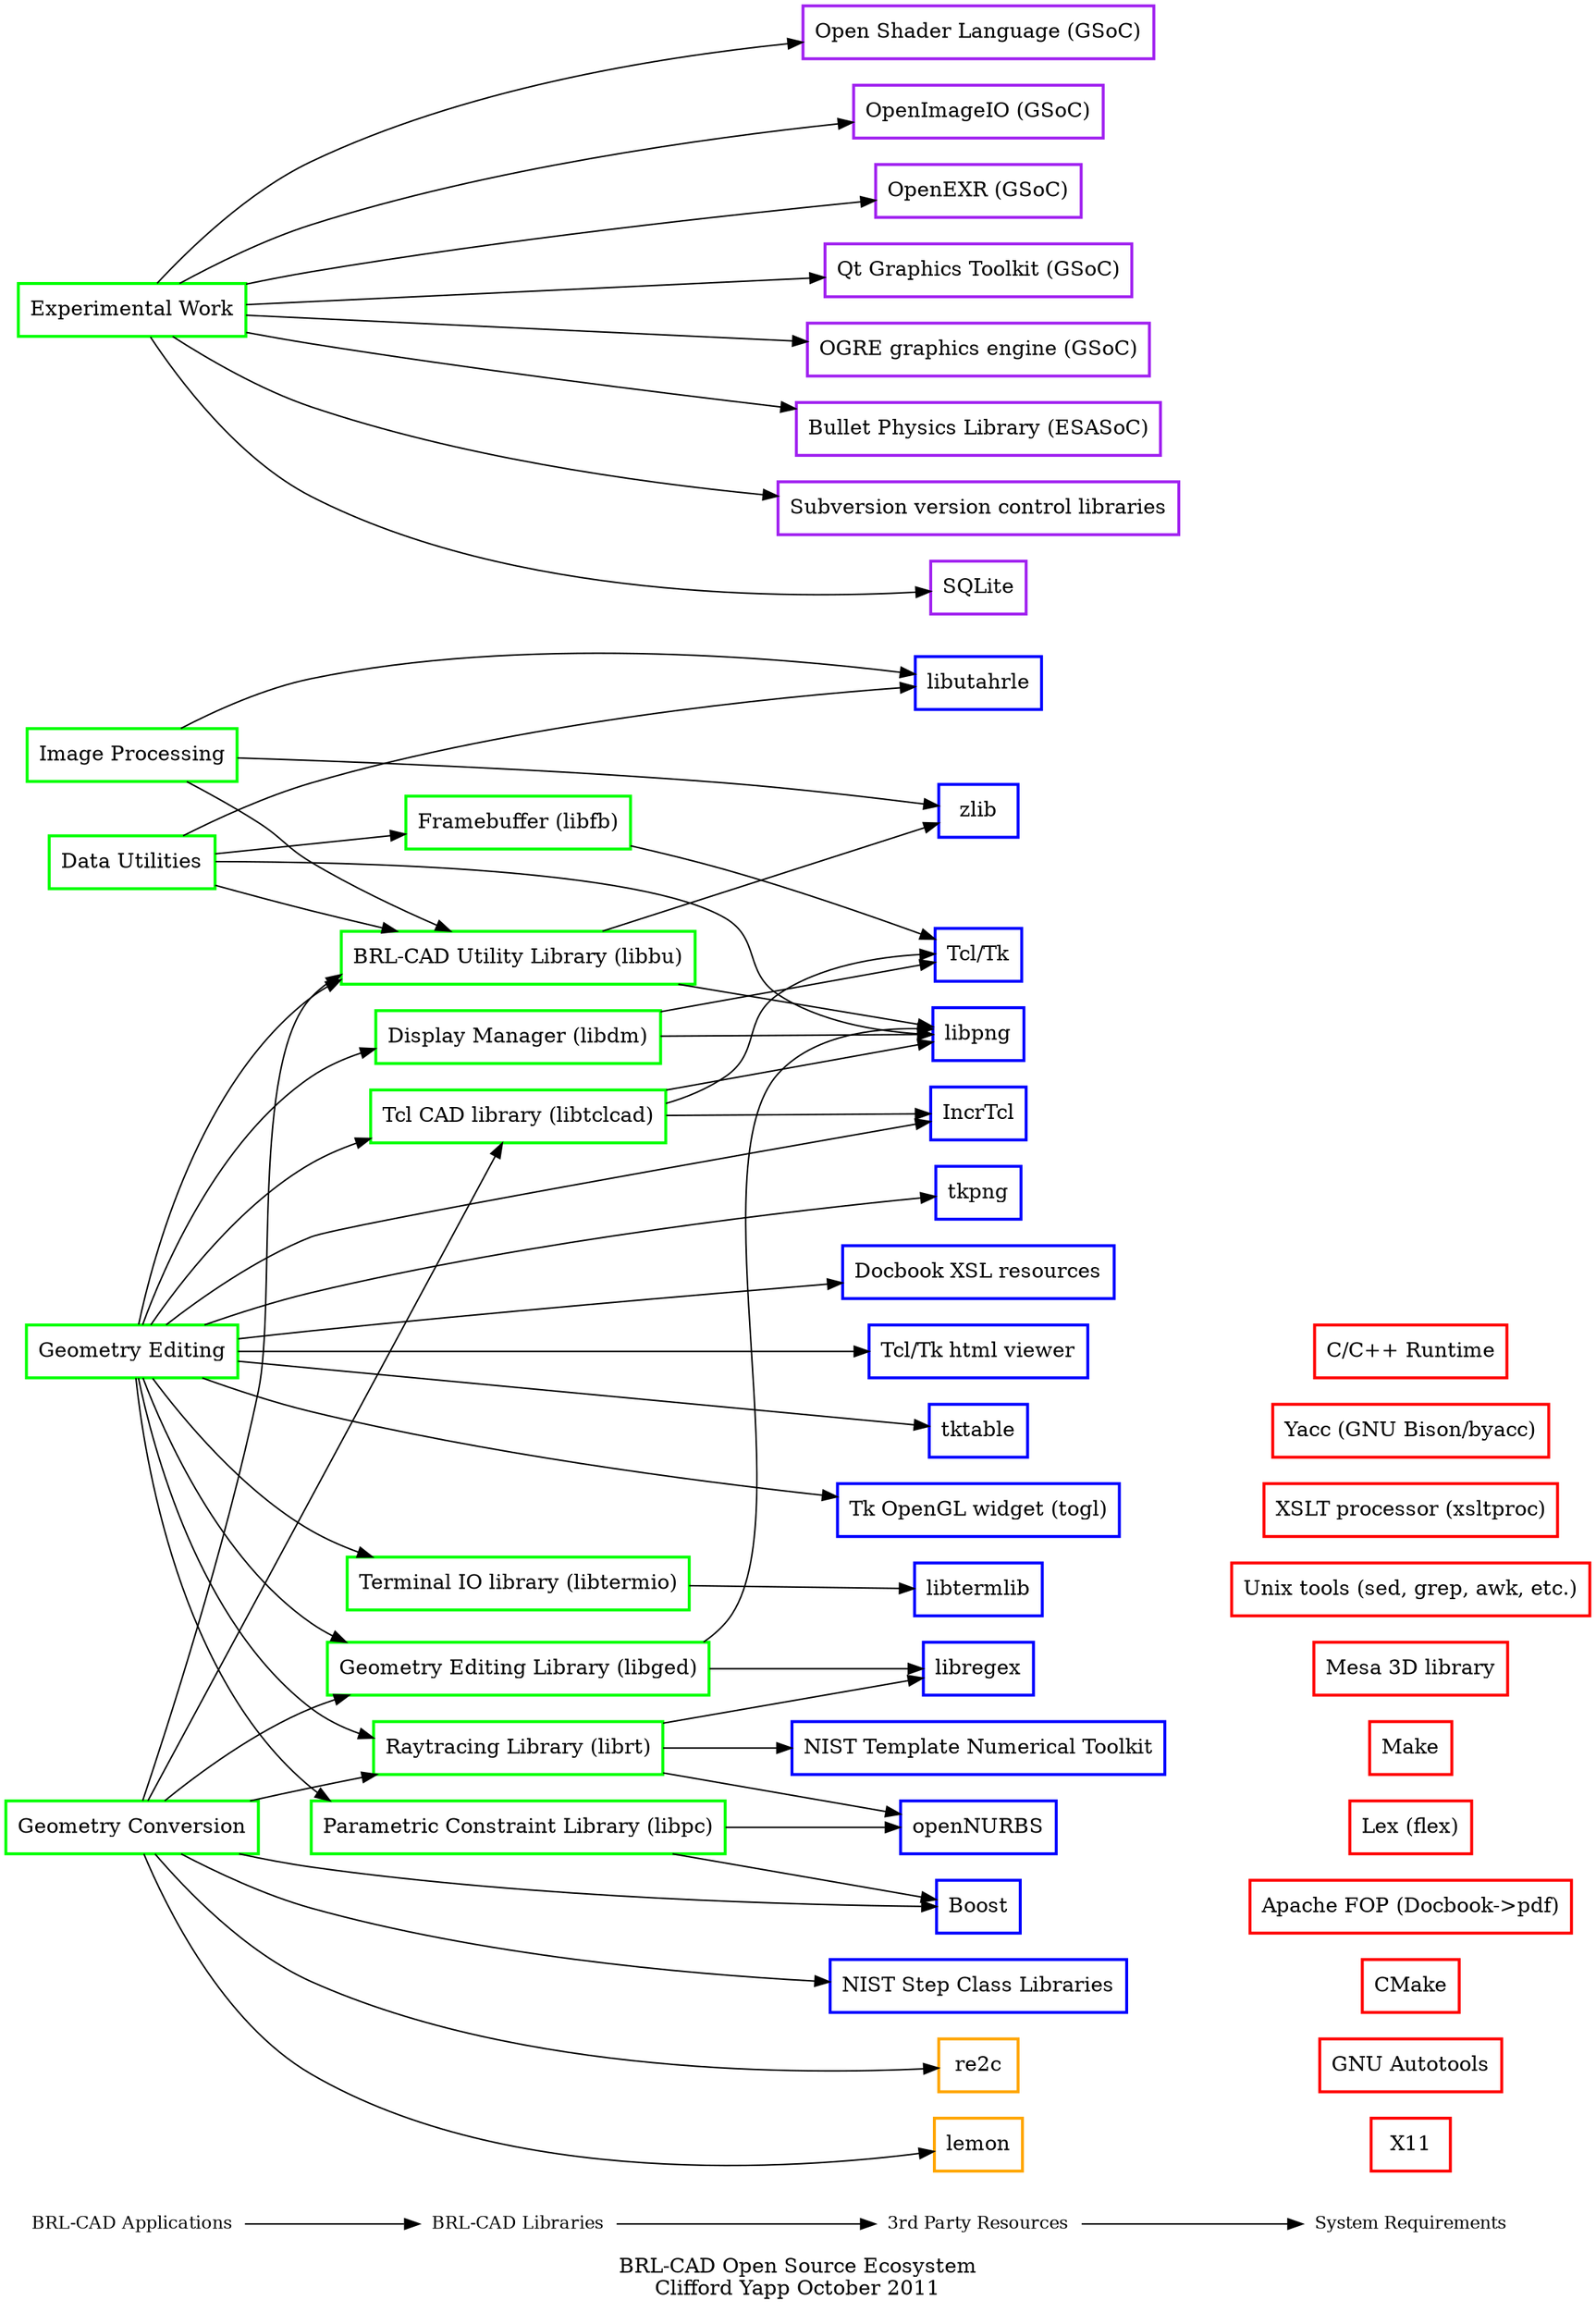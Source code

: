/*                   E C O S Y S T E M . D O T
 * BRL-CAD
 *
 * Copyright (c) 2011-2012 United States Government as represented by
 * the U.S. Army Research Laboratory.
 *
 * Redistribution and use in source (Graphviz format) and 'compiled'
 * forms (PDF, PostScript, HTML, RTF, etc), with or without
 * modification, are permitted provided that the following conditions
 * are met:
 *
 * 1. Redistributions of source code (Docbook format) must retain the
 * above copyright notice, this list of conditions and the following
 * disclaimer.
 *
 * 2. Redistributions in compiled form (transformed to other DTDs,
 * converted to PDF, PostScript, HTML, RTF, and other formats) must
 * reproduce the above copyright notice, this list of conditions and
 * the following disclaimer in the documentation and/or other
 * materials provided with the distribution.
 *
 * 3. The name of the author may not be used to endorse or promote
 * products derived from this documentation without specific prior
 * written permission.
 *
 * THIS DOCUMENTATION IS PROVIDED BY THE AUTHOR AS IS'' AND ANY
 * EXPRESS OR IMPLIED WARRANTIES, INCLUDING, BUT NOT LIMITED TO, THE
 * IMPLIED WARRANTIES OF MERCHANTABILITY AND FITNESS FOR A PARTICULAR
 * PURPOSE ARE DISCLAIMED. IN NO EVENT SHALL THE AUTHOR BE LIABLE FOR
 * ANY DIRECT, INDIRECT, INCIDENTAL, SPECIAL, EXEMPLARY, OR
 * CONSEQUENTIAL DAMAGES (INCLUDING, BUT NOT LIMITED TO, PROCUREMENT
 * OF SUBSTITUTE GOODS OR SERVICES; LOSS OF USE, DATA, OR PROFITS; OR
 * BUSINESS INTERRUPTION) HOWEVER CAUSED AND ON ANY THEORY OF
 * LIABILITY, WHETHER IN CONTRACT, STRICT LIABILITY, OR TORT
 * (INCLUDING NEGLIGENCE OR OTHERWISE) ARISING IN ANY WAY OUT OF THE
 * USE OF THIS DOCUMENTATION, EVEN IF ADVISED OF THE POSSIBILITY OF
 * SUCH DAMAGE.
 */

digraph BRLCADDeps{
	//overlap=scale
	rankdir=LR;	
	label="BRL-CAD Open Source Ecosystem\nClifford Yapp October 2011";

	{
	     node [shape=plaintext, fontsize=12];
	     "BRL-CAD Applications" -> "BRL-CAD Libraries" -> "3rd Party Resources" -> "System Requirements";
	};
	
	
	// Libraries

	tcltk [color = "blue", style = bold, shape = box, label = "Tcl/Tk"];
	tkhtml [color = "blue", style = bold, shape = box, label = "Tcl/Tk html viewer"];
	tkpng [color = "blue", style = bold, shape = box, label = "tkpng"];
	tktable [color = "blue", style = bold, shape = box, label = "tktable"];
	togl [color = "blue", style = bold, shape = box, label = "Tk OpenGL widget (togl)"];
	incrTcl [color = "blue", style = bold, shape = box, label = "IncrTcl"];
	

	boost [color = "blue", style = bold, shape = box, label = "Boost"];
	libpng [color = "blue", style = bold, shape = box, label = "libpng"];
	libregex [color = "blue", style = bold, shape = box, label = "libregex"];
	libtermlib [color = "blue", style = bold, shape = box, label = "libtermlib"];
	libutahrle [color = "blue", style = bold, shape = box, label = "libutahrle"];
	opennurbs [color = "blue", style = bold, shape = box, label = "openNURBS"];
	scl [color = "blue", style = bold, shape = box, label = "NIST Step Class Libraries"];
	tnt [color = "blue", style = bold, shape = box, label = "NIST Template Numerical Toolkit"];
	xsl [color = "blue", style = bold, shape = box, label = "Docbook XSL resources"];
	zlib [color = "blue", style = bold, shape = box, label = "zlib"];

	// Tools
	//re2clemon [color = "orange", style = bold, shape = box, label = "re2c + lemon"];
	re2c [color = "orange", style = bold, shape = box, label = "re2c"];
	lemon [color = "orange", style = bold, shape = box, label = "lemon"];
	//{ rank = same; "3rd Party Resources"; tcltk; tkhtml; tkpng; tktable; togl; incrTcl; boost; libpng; libregex; libtermlib; libutahrle; opennurbs; scl; tnt; xsl; zlib; re2clemon; }
	{ rank = same; "3rd Party Resources"; tcltk; tkhtml; tkpng; tktable; togl; incrTcl; boost; libpng; libregex; libtermlib; libutahrle; opennurbs; scl; tnt; xsl; zlib; re2c; lemon; }
	// GSoC
	osl [color = "purple", style = bold, shape = box, label = "Open Shader Language (GSoC)"];
	oiio [color = "purple", style = bold, shape = box, label = "OpenImageIO (GSoC)"];
	openexr [color = "purple", style = bold, shape = box, label = "OpenEXR (GSoC)"];
	qt [color = "purple", style = bold, shape = box, label = "Qt Graphics Toolkit (GSoC)"];
	ogre3d [color = "purple", style = bold, shape = box, label = "OGRE graphics engine (GSoC)"];
	bullet [color = "purple", style = bold, shape = box, label = "Bullet Physics Library (ESASoC)"];

	{ rank = same; "3rd Party Resources"; bullet; osl; oiio; openexr; qt; ogre3d; }

	// GeomCore only
	subversion [color = "purple", style = bold, shape = box, label = "Subversion version control libraries"];
	//apr [color = "purple", style = bold, shape = box, label = "Apache Portable Runtime"];
	//uuid [color = "purple", style = bold, shape = box, label = "Universally Unique Identifiers (OSSP uuid)"];
	sqlite [color = "purple", style = bold, shape = box, label = "SQLite"];
	
	{ rank = same; "3rd Party Resources"; subversion; sqlite; }
	
	// System (not bundled)
	X11 [color = "red", style = bold, shape = box, label = "X11"];
	autotools [color = "red", style = bold, shape = box, label = "GNU Autotools"];
	cmake [color = "red", style = bold, shape = box, label = "CMake"];
	fop [color = "red", style = bold, shape = box, label = "Apache FOP (Docbook->pdf)"];
	lex [color = "red", style = bold, shape = box, label = "Lex (flex)"];
	make [color = "red", style = bold, shape = box, label = "Make"];
	mesa [color = "red", style = bold, shape = box, label = "Mesa 3D library"];
	unixtools [color = "red", style = bold, shape = box, label = "Unix tools (sed, grep, awk, etc.)"];
	xsltproc [color = "red", style = bold, shape = box, label = "XSLT processor (xsltproc)"];
	yacc [color = "red", style = bold, shape = box, label = "Yacc (GNU Bison/byacc)"];
	crun [color = "red", style = bold, shape = box, label = "C/C++ Runtime"];
	
	{ rank = same; "System Requirements"; X11; autotools; cmake; crun; fop; lex; make; mesa; unixtools; xsltproc; yacc; }

	// BRL-CAD components
	libbu [color = "green", style = bold, shape = box, label = "BRL-CAD Utility Library (libbu)"];
	libpc [color = "green", style = bold, shape = box, label = "Parametric Constraint Library (libpc)"];
	librt [color = "green", style = bold, shape = box, label = "Raytracing Library (librt)"];
	libdm [color = "green", style = bold, shape = box, label = "Display Manager (libdm)"];
	libfb [color = "green", style = bold, shape = box, label = "Framebuffer (libfb)"];
	libged [color = "green", style = bold, shape = box, label = "Geometry Editing Library (libged)"];
	libtclcad [color = "green", style = bold, shape = box, label = "Tcl CAD library (libtclcad)"];
	libtermio [color = "green", style = bold, shape = box, label = "Terminal IO library (libtermio)"];

	{ rank = same; "BRL-CAD Libraries"; libbu; libpc; librt; libdm; libged; libtclcad; libtermio; }	

	// BRL-CAD Application Categories
	geomedit [color = "green", style = bold, shape = box, label = "Geometry Editing"];
	geomconv [color = "green", style = bold, shape = box, label = "Geometry Conversion"];
	datautil [color = "green", style = bold, shape = box, label = "Data Utilities"];
	imageproc [color = "green", style = bold, shape = box, label = "Image Processing"];
	experimental [color = "green", style = bold, shape = box, label = "Experimental Work"];

	{ rank = same; "BRL-CAD Applications"; geomedit; geomconv; datautil; imageproc; experimental; }	
	

	/* Relationships */

	libbu -> libpng;
	libbu -> zlib;

	libpc -> boost;
	libpc -> opennurbs;
	
	librt -> libregex;
	librt -> tnt;
	librt -> opennurbs;
	
	libdm -> tcltk;
	libdm -> libpng;

	libfb -> tcltk;
	
	libged -> libregex;
	libged -> libpng;
	
	libtclcad -> tcltk;
	libtclcad -> incrTcl;
	libtclcad -> libpng;

	libtermio -> libtermlib;
	
	experimental -> osl;
	experimental -> oiio;
	experimental -> openexr;
	experimental -> qt;
	experimental -> ogre3d;
	experimental -> sqlite;
	experimental -> subversion;
	experimental -> bullet;

	geomedit -> libbu;
	geomedit -> libpc;
	geomedit -> librt;
	geomedit -> libdm;
	geomedit -> libged;
	geomedit -> libtclcad;
	geomedit -> libtermio;
	geomedit -> tkhtml;
	geomedit -> tkpng;
	geomedit -> tktable;
	geomedit -> togl;
	geomedit -> incrTcl;
	geomedit -> xsl;
	geomconv -> libbu;
	geomconv -> librt;
	geomconv -> libtclcad;
	geomconv -> libged;
	geomconv -> scl;
	geomconv -> boost;
	geomconv -> lemon;
	geomconv -> re2c;

	datautil -> libbu;
	datautil -> libfb;
	datautil -> libpng;
	datautil -> libutahrle;

	imageproc -> libbu;
	imageproc -> libutahrle;
	imageproc -> zlib;
	

}	
